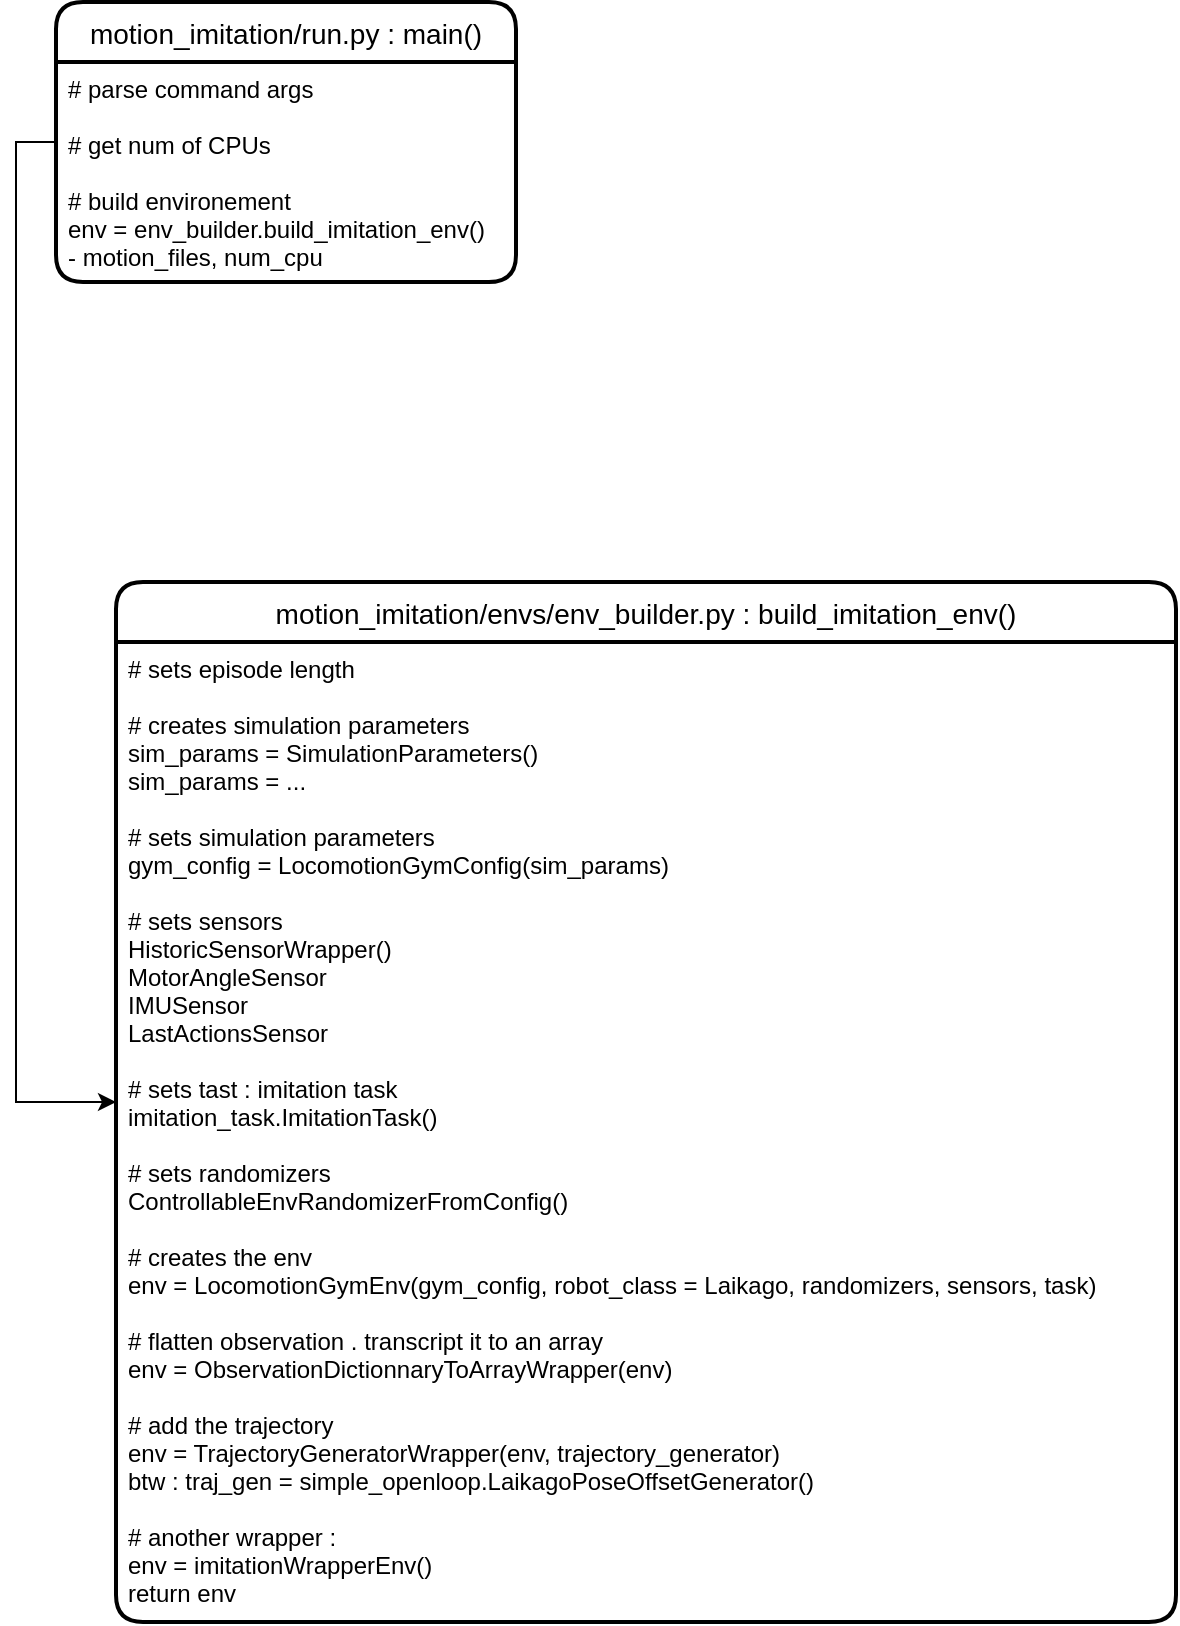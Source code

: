 <mxfile>
    <diagram id="Lm4nKWto8GY6URv-1aVc" name="Page-1">
        <mxGraphModel dx="1657" dy="728" grid="1" gridSize="10" guides="1" tooltips="1" connect="1" arrows="1" fold="1" page="0" pageScale="1" pageWidth="850" pageHeight="1100" math="0" shadow="0">
            <root>
                <mxCell id="0"/>
                <mxCell id="1" parent="0"/>
                <mxCell id="29" style="edgeStyle=orthogonalEdgeStyle;rounded=0;orthogonalLoop=1;jettySize=auto;html=1;exitX=0;exitY=0.5;exitDx=0;exitDy=0;entryX=0;entryY=0.5;entryDx=0;entryDy=0;" edge="1" parent="1" source="25" target="27">
                    <mxGeometry relative="1" as="geometry"/>
                </mxCell>
                <mxCell id="25" value="motion_imitation/run.py : main()" style="swimlane;childLayout=stackLayout;horizontal=1;startSize=30;horizontalStack=0;rounded=1;fontSize=14;fontStyle=0;strokeWidth=2;resizeParent=0;resizeLast=1;shadow=0;dashed=0;align=center;" vertex="1" parent="1">
                    <mxGeometry x="-520" y="20" width="230" height="140" as="geometry"/>
                </mxCell>
                <mxCell id="26" value="# parse command args&#10;&#10;# get num of CPUs&#10;&#10;# build environement&#10;env = env_builder.build_imitation_env()&#10;- motion_files, num_cpu" style="align=left;strokeColor=none;fillColor=none;spacingLeft=4;fontSize=12;verticalAlign=top;resizable=0;rotatable=0;part=1;" vertex="1" parent="25">
                    <mxGeometry y="30" width="230" height="110" as="geometry"/>
                </mxCell>
                <mxCell id="27" value="motion_imitation/envs/env_builder.py : build_imitation_env()" style="swimlane;childLayout=stackLayout;horizontal=1;startSize=30;horizontalStack=0;rounded=1;fontSize=14;fontStyle=0;strokeWidth=2;resizeParent=0;resizeLast=1;shadow=0;dashed=0;align=center;" vertex="1" parent="1">
                    <mxGeometry x="-490" y="310" width="530" height="520" as="geometry"/>
                </mxCell>
                <mxCell id="28" value="# sets episode length&#10;&#10;# creates simulation parameters&#10;sim_params = SimulationParameters()&#10;sim_params = ...&#10;&#10;# sets simulation parameters&#10;gym_config = LocomotionGymConfig(sim_params)&#10;&#10;# sets sensors&#10;HistoricSensorWrapper()&#10;MotorAngleSensor&#10;IMUSensor&#10;LastActionsSensor&#10;&#10;# sets tast : imitation task&#10;imitation_task.ImitationTask()&#10;&#10;# sets randomizers&#10;ControllableEnvRandomizerFromConfig()&#10;&#10;# creates the env&#10;env = LocomotionGymEnv(gym_config, robot_class = Laikago, randomizers, sensors, task)&#10;&#10;# flatten observation . transcript it to an array&#10;env = ObservationDictionnaryToArrayWrapper(env)&#10;&#10;# add the trajectory&#10;env = TrajectoryGeneratorWrapper(env, trajectory_generator)&#10;btw : traj_gen = simple_openloop.LaikagoPoseOffsetGenerator()&#10;&#10;# another wrapper :&#10;env = imitationWrapperEnv()&#10;return env" style="align=left;strokeColor=none;fillColor=none;spacingLeft=4;fontSize=12;verticalAlign=top;resizable=0;rotatable=0;part=1;" vertex="1" parent="27">
                    <mxGeometry y="30" width="530" height="490" as="geometry"/>
                </mxCell>
            </root>
        </mxGraphModel>
    </diagram>
</mxfile>